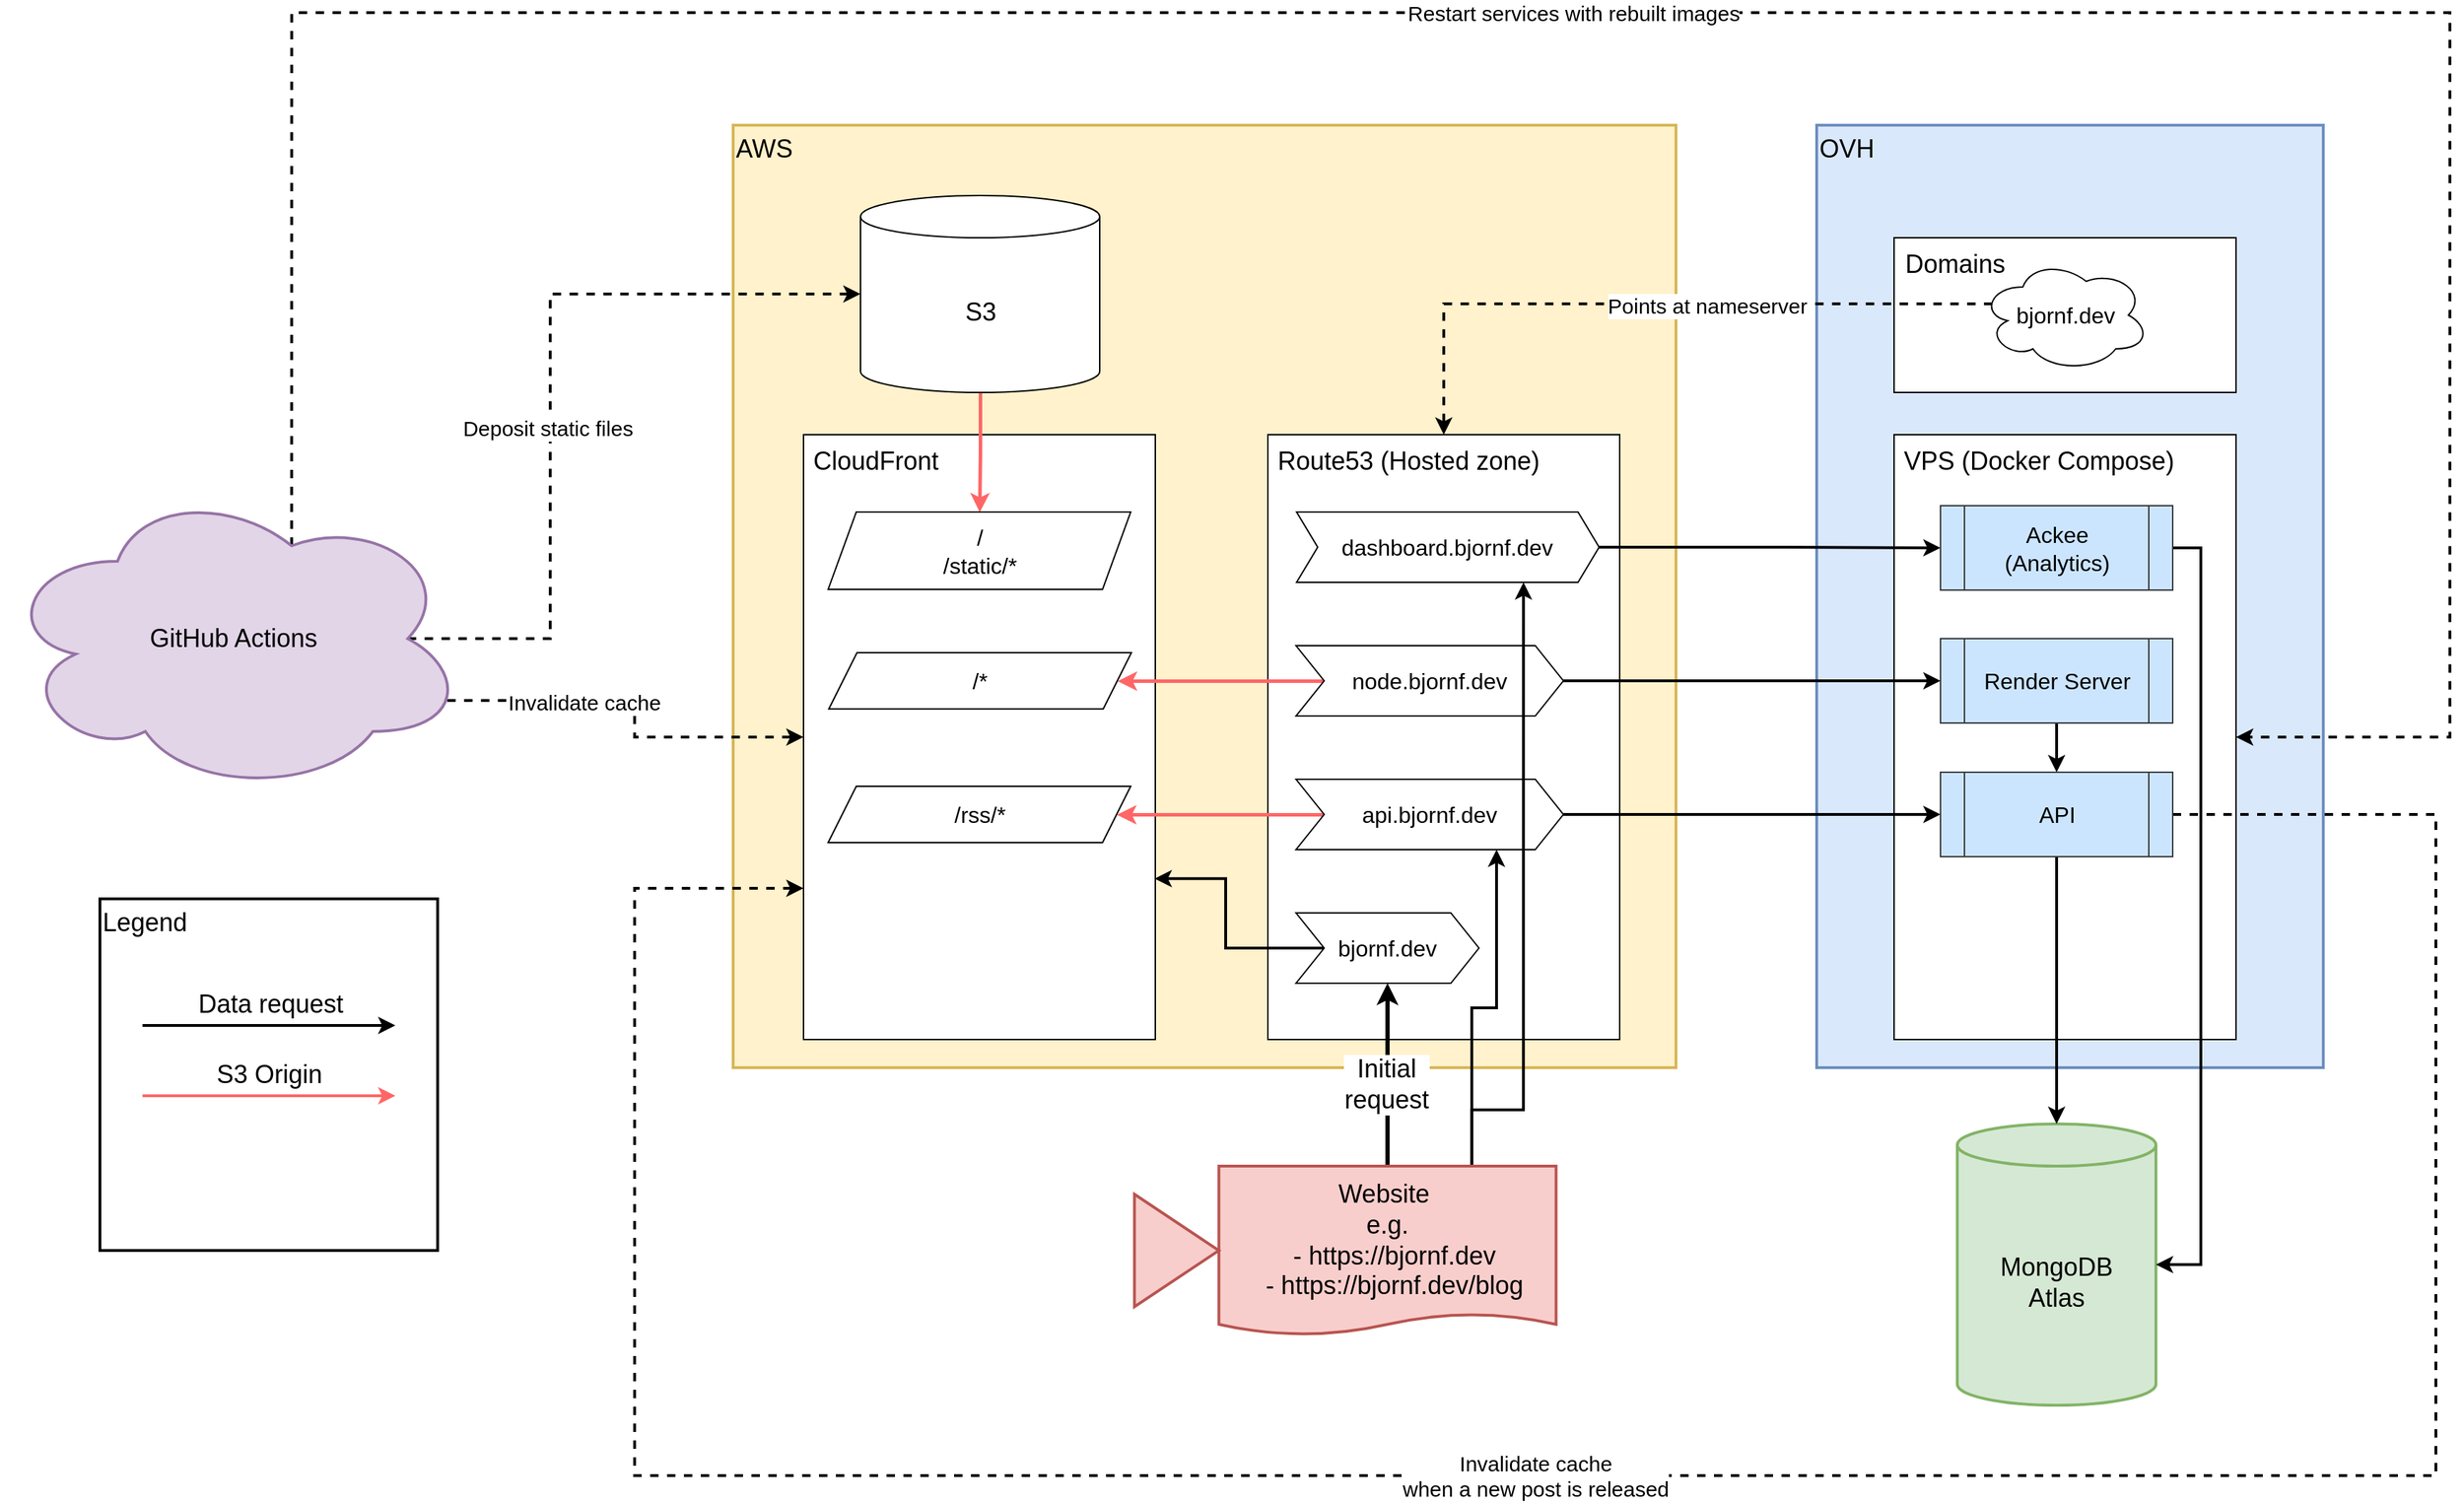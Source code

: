 <mxfile version="17.4.5" type="device"><diagram id="rCiVHiA2F5JLntJFXJTM" name="Page-1"><mxGraphModel dx="3817" dy="2439" grid="1" gridSize="10" guides="1" tooltips="1" connect="1" arrows="1" fold="1" page="1" pageScale="1" pageWidth="827" pageHeight="1169" math="0" shadow="0"><root><mxCell id="0"/><mxCell id="1" parent="0"/><mxCell id="XB_dofguKvINTax0laZB-1" value="AWS" style="rounded=0;whiteSpace=wrap;html=1;verticalAlign=top;align=left;fontSize=18;labelBackgroundColor=none;fillColor=#fff2cc;strokeColor=#d6b656;strokeWidth=2;" vertex="1" parent="1"><mxGeometry x="-450" y="-200" width="670" height="670" as="geometry"/></mxCell><mxCell id="XB_dofguKvINTax0laZB-2" value="OVH" style="rounded=0;whiteSpace=wrap;html=1;verticalAlign=top;align=left;fontSize=18;fillColor=#dae8fc;strokeColor=#6c8ebf;strokeWidth=2;" vertex="1" parent="1"><mxGeometry x="320" y="-200" width="360" height="670" as="geometry"/></mxCell><mxCell id="XB_dofguKvINTax0laZB-3" value="Domains" style="rounded=0;whiteSpace=wrap;html=1;fontSize=18;align=left;verticalAlign=top;spacingTop=2;spacingLeft=6;" vertex="1" parent="1"><mxGeometry x="375" y="-120" width="243" height="110" as="geometry"/></mxCell><mxCell id="XB_dofguKvINTax0laZB-4" value="VPS (Docker Compose)" style="rounded=0;whiteSpace=wrap;html=1;fontSize=18;align=left;verticalAlign=top;spacingTop=2;spacingLeft=5;" vertex="1" parent="1"><mxGeometry x="375" y="20" width="243" height="430" as="geometry"/></mxCell><mxCell id="XB_dofguKvINTax0laZB-5" value="MongoDB&lt;br style=&quot;font-size: 18px;&quot;&gt;Atlas" style="shape=cylinder3;whiteSpace=wrap;html=1;boundedLbl=1;backgroundOutline=1;size=15;fontSize=18;fillColor=#d5e8d4;strokeColor=#82b366;strokeWidth=2;" vertex="1" parent="1"><mxGeometry x="419.91" y="510" width="141.18" height="200" as="geometry"/></mxCell><mxCell id="XB_dofguKvINTax0laZB-6" value="Route53 (Hosted zone)" style="rounded=0;whiteSpace=wrap;html=1;fontSize=18;align=left;verticalAlign=top;spacingTop=2;spacingLeft=5;" vertex="1" parent="1"><mxGeometry x="-70" y="20" width="250" height="430" as="geometry"/></mxCell><mxCell id="XB_dofguKvINTax0laZB-7" value="CloudFront" style="rounded=0;whiteSpace=wrap;html=1;fontSize=18;align=left;verticalAlign=top;spacingTop=2;spacingLeft=5;" vertex="1" parent="1"><mxGeometry x="-400" y="20" width="250" height="430" as="geometry"/></mxCell><mxCell id="XB_dofguKvINTax0laZB-34" style="edgeStyle=orthogonalEdgeStyle;rounded=0;orthogonalLoop=1;jettySize=auto;html=1;exitX=0.96;exitY=0.7;exitDx=0;exitDy=0;exitPerimeter=0;entryX=0;entryY=0.5;entryDx=0;entryDy=0;fontSize=15;strokeWidth=2;dashed=1;" edge="1" parent="1" source="XB_dofguKvINTax0laZB-17" target="XB_dofguKvINTax0laZB-7"><mxGeometry relative="1" as="geometry"/></mxCell><mxCell id="XB_dofguKvINTax0laZB-35" value="Invalidate cache" style="edgeLabel;html=1;align=center;verticalAlign=middle;resizable=0;points=[];fontSize=15;" vertex="1" connectable="0" parent="XB_dofguKvINTax0laZB-34"><mxGeometry x="-0.283" y="-6" relative="1" as="geometry"><mxPoint x="-3" y="-5" as="offset"/></mxGeometry></mxCell><mxCell id="XB_dofguKvINTax0laZB-46" style="edgeStyle=orthogonalEdgeStyle;rounded=0;orthogonalLoop=1;jettySize=auto;html=1;exitX=0.875;exitY=0.5;exitDx=0;exitDy=0;exitPerimeter=0;entryX=0;entryY=0.5;entryDx=0;entryDy=0;entryPerimeter=0;fontSize=15;fontColor=#000000;strokeWidth=2;dashed=1;" edge="1" parent="1" source="XB_dofguKvINTax0laZB-17" target="XB_dofguKvINTax0laZB-19"><mxGeometry relative="1" as="geometry"><Array as="points"><mxPoint x="-580" y="165"/><mxPoint x="-580" y="-80"/></Array></mxGeometry></mxCell><mxCell id="XB_dofguKvINTax0laZB-47" value="Deposit static files" style="edgeLabel;html=1;align=center;verticalAlign=middle;resizable=0;points=[];fontSize=15;fontColor=#000000;" vertex="1" connectable="0" parent="XB_dofguKvINTax0laZB-46"><mxGeometry x="-0.113" y="2" relative="1" as="geometry"><mxPoint as="offset"/></mxGeometry></mxCell><mxCell id="XB_dofguKvINTax0laZB-56" value="Restart services with rebuilt images" style="edgeStyle=orthogonalEdgeStyle;rounded=0;orthogonalLoop=1;jettySize=auto;html=1;exitX=0.625;exitY=0.2;exitDx=0;exitDy=0;exitPerimeter=0;fontSize=15;fontColor=#000000;strokeWidth=2;dashed=1;entryX=1;entryY=0.5;entryDx=0;entryDy=0;" edge="1" parent="1" source="XB_dofguKvINTax0laZB-17" target="XB_dofguKvINTax0laZB-4"><mxGeometry relative="1" as="geometry"><mxPoint x="750" y="430" as="targetPoint"/><Array as="points"><mxPoint x="-764" y="-280"/><mxPoint x="770" y="-280"/><mxPoint x="770" y="235"/></Array></mxGeometry></mxCell><mxCell id="XB_dofguKvINTax0laZB-17" value="GitHub Actions" style="ellipse;shape=cloud;whiteSpace=wrap;html=1;fontSize=18;fillColor=#e1d5e7;strokeColor=#9673a6;strokeWidth=2;" vertex="1" parent="1"><mxGeometry x="-970" y="55" width="330" height="220" as="geometry"/></mxCell><mxCell id="XB_dofguKvINTax0laZB-62" style="edgeStyle=orthogonalEdgeStyle;rounded=0;orthogonalLoop=1;jettySize=auto;html=1;exitX=0.5;exitY=1;exitDx=0;exitDy=0;exitPerimeter=0;entryX=0.5;entryY=0;entryDx=0;entryDy=0;fontSize=15;fontColor=#000000;strokeWidth=2.5;strokeColor=#FF6666;" edge="1" parent="1" source="XB_dofguKvINTax0laZB-19" target="XB_dofguKvINTax0laZB-36"><mxGeometry relative="1" as="geometry"/></mxCell><mxCell id="XB_dofguKvINTax0laZB-19" value="S3" style="shape=cylinder3;whiteSpace=wrap;html=1;boundedLbl=1;backgroundOutline=1;size=15;fontSize=18;" vertex="1" parent="1"><mxGeometry x="-359.5" y="-150" width="170" height="140" as="geometry"/></mxCell><mxCell id="XB_dofguKvINTax0laZB-60" style="edgeStyle=orthogonalEdgeStyle;rounded=0;orthogonalLoop=1;jettySize=auto;html=1;exitX=1;exitY=0.5;exitDx=0;exitDy=0;fontSize=15;fontColor=#000000;strokeWidth=2;" edge="1" parent="1" source="XB_dofguKvINTax0laZB-21" target="XB_dofguKvINTax0laZB-23"><mxGeometry relative="1" as="geometry"/></mxCell><mxCell id="XB_dofguKvINTax0laZB-64" style="edgeStyle=orthogonalEdgeStyle;rounded=0;orthogonalLoop=1;jettySize=auto;html=1;exitX=0;exitY=0.5;exitDx=0;exitDy=0;fontSize=15;fontColor=#000000;strokeColor=#FF6666;strokeWidth=2.5;" edge="1" parent="1" source="XB_dofguKvINTax0laZB-21" target="XB_dofguKvINTax0laZB-40"><mxGeometry relative="1" as="geometry"/></mxCell><mxCell id="XB_dofguKvINTax0laZB-21" value="api.bjornf.dev" style="shape=step;perimeter=stepPerimeter;whiteSpace=wrap;html=1;fixedSize=1;fontSize=16;size=20;" vertex="1" parent="1"><mxGeometry x="-50" y="265" width="190" height="50" as="geometry"/></mxCell><mxCell id="XB_dofguKvINTax0laZB-52" style="edgeStyle=orthogonalEdgeStyle;rounded=0;orthogonalLoop=1;jettySize=auto;html=1;exitX=0.5;exitY=1;exitDx=0;exitDy=0;entryX=0.5;entryY=0;entryDx=0;entryDy=0;fontSize=15;fontColor=#000000;strokeWidth=2;" edge="1" parent="1" source="XB_dofguKvINTax0laZB-22" target="XB_dofguKvINTax0laZB-23"><mxGeometry relative="1" as="geometry"/></mxCell><mxCell id="XB_dofguKvINTax0laZB-22" value="Render Server" style="shape=process;whiteSpace=wrap;html=1;backgroundOutline=1;fontSize=16;fillColor=#cce5ff;strokeColor=#36393d;" vertex="1" parent="1"><mxGeometry x="408" y="165" width="165" height="60" as="geometry"/></mxCell><mxCell id="XB_dofguKvINTax0laZB-51" style="edgeStyle=orthogonalEdgeStyle;rounded=0;orthogonalLoop=1;jettySize=auto;html=1;exitX=0.5;exitY=1;exitDx=0;exitDy=0;entryX=0.5;entryY=0;entryDx=0;entryDy=0;entryPerimeter=0;fontSize=15;fontColor=#000000;strokeWidth=2;" edge="1" parent="1" source="XB_dofguKvINTax0laZB-23" target="XB_dofguKvINTax0laZB-5"><mxGeometry relative="1" as="geometry"/></mxCell><mxCell id="XB_dofguKvINTax0laZB-72" style="edgeStyle=orthogonalEdgeStyle;rounded=0;orthogonalLoop=1;jettySize=auto;html=1;exitX=1;exitY=0.5;exitDx=0;exitDy=0;entryX=0;entryY=0.75;entryDx=0;entryDy=0;dashed=1;fontSize=15;fontColor=#000000;startArrow=none;startFill=0;strokeColor=#000000;strokeWidth=2;" edge="1" parent="1" source="XB_dofguKvINTax0laZB-23" target="XB_dofguKvINTax0laZB-7"><mxGeometry relative="1" as="geometry"><Array as="points"><mxPoint x="760" y="290"/><mxPoint x="760" y="760"/><mxPoint x="-520" y="760"/><mxPoint x="-520" y="343"/></Array></mxGeometry></mxCell><mxCell id="XB_dofguKvINTax0laZB-73" value="Invalidate cache&lt;br&gt;when a new post is released" style="edgeLabel;html=1;align=center;verticalAlign=middle;resizable=0;points=[];fontSize=15;fontColor=#000000;" vertex="1" connectable="0" parent="XB_dofguKvINTax0laZB-72"><mxGeometry x="0.013" y="1" relative="1" as="geometry"><mxPoint x="-44" y="-1" as="offset"/></mxGeometry></mxCell><mxCell id="XB_dofguKvINTax0laZB-23" value="API" style="shape=process;whiteSpace=wrap;html=1;backgroundOutline=1;fontSize=16;fillColor=#cce5ff;strokeColor=#36393d;" vertex="1" parent="1"><mxGeometry x="408" y="260" width="165" height="60" as="geometry"/></mxCell><mxCell id="XB_dofguKvINTax0laZB-70" style="edgeStyle=orthogonalEdgeStyle;rounded=0;orthogonalLoop=1;jettySize=auto;html=1;exitX=0;exitY=0.5;exitDx=0;exitDy=0;entryX=0.998;entryY=0.734;entryDx=0;entryDy=0;entryPerimeter=0;fontSize=15;fontColor=#000000;strokeColor=#000000;strokeWidth=2;" edge="1" parent="1" source="XB_dofguKvINTax0laZB-24" target="XB_dofguKvINTax0laZB-7"><mxGeometry relative="1" as="geometry"/></mxCell><mxCell id="XB_dofguKvINTax0laZB-24" value="bjornf.dev" style="shape=step;perimeter=stepPerimeter;whiteSpace=wrap;html=1;fixedSize=1;fontSize=16;size=20;" vertex="1" parent="1"><mxGeometry x="-50" y="360" width="130" height="50" as="geometry"/></mxCell><mxCell id="XB_dofguKvINTax0laZB-59" style="edgeStyle=orthogonalEdgeStyle;rounded=0;orthogonalLoop=1;jettySize=auto;html=1;exitX=1;exitY=0.5;exitDx=0;exitDy=0;fontSize=15;fontColor=#000000;strokeWidth=2;" edge="1" parent="1" source="XB_dofguKvINTax0laZB-25" target="XB_dofguKvINTax0laZB-22"><mxGeometry relative="1" as="geometry"/></mxCell><mxCell id="XB_dofguKvINTax0laZB-63" style="edgeStyle=orthogonalEdgeStyle;rounded=0;orthogonalLoop=1;jettySize=auto;html=1;exitX=0;exitY=0.5;exitDx=0;exitDy=0;fontSize=15;fontColor=#000000;strokeColor=#FF6666;strokeWidth=2.5;" edge="1" parent="1" source="XB_dofguKvINTax0laZB-25" target="XB_dofguKvINTax0laZB-45"><mxGeometry relative="1" as="geometry"/></mxCell><mxCell id="XB_dofguKvINTax0laZB-25" value="node.bjornf.dev" style="shape=step;perimeter=stepPerimeter;whiteSpace=wrap;html=1;fixedSize=1;fontSize=16;size=20;" vertex="1" parent="1"><mxGeometry x="-50" y="170" width="190" height="50" as="geometry"/></mxCell><mxCell id="XB_dofguKvINTax0laZB-31" style="edgeStyle=orthogonalEdgeStyle;rounded=0;orthogonalLoop=1;jettySize=auto;html=1;exitX=0.07;exitY=0.4;exitDx=0;exitDy=0;exitPerimeter=0;entryX=0.5;entryY=0;entryDx=0;entryDy=0;fontSize=15;dashed=1;strokeWidth=2;" edge="1" parent="1" source="XB_dofguKvINTax0laZB-29" target="XB_dofguKvINTax0laZB-6"><mxGeometry relative="1" as="geometry"/></mxCell><mxCell id="XB_dofguKvINTax0laZB-32" value="Points at nameserver" style="edgeLabel;html=1;align=center;verticalAlign=middle;resizable=0;points=[];fontSize=15;" vertex="1" connectable="0" parent="XB_dofguKvINTax0laZB-31"><mxGeometry x="0.251" y="1" relative="1" as="geometry"><mxPoint x="99" as="offset"/></mxGeometry></mxCell><mxCell id="XB_dofguKvINTax0laZB-29" value="bjornf.dev" style="ellipse;shape=cloud;whiteSpace=wrap;html=1;fontSize=16;" vertex="1" parent="1"><mxGeometry x="436.5" y="-105" width="120" height="80" as="geometry"/></mxCell><mxCell id="XB_dofguKvINTax0laZB-36" value="/&lt;br style=&quot;font-size: 16px;&quot;&gt;/static/*" style="shape=parallelogram;perimeter=parallelogramPerimeter;whiteSpace=wrap;html=1;fixedSize=1;fontSize=16;" vertex="1" parent="1"><mxGeometry x="-382.5" y="75" width="215" height="55" as="geometry"/></mxCell><mxCell id="XB_dofguKvINTax0laZB-40" value="/rss/*" style="shape=parallelogram;perimeter=parallelogramPerimeter;whiteSpace=wrap;html=1;fixedSize=1;fontSize=16;" vertex="1" parent="1"><mxGeometry x="-382.5" y="270" width="215" height="40" as="geometry"/></mxCell><mxCell id="XB_dofguKvINTax0laZB-45" value="/*" style="shape=parallelogram;perimeter=parallelogramPerimeter;whiteSpace=wrap;html=1;fixedSize=1;fontSize=16;" vertex="1" parent="1"><mxGeometry x="-382" y="175" width="215" height="40" as="geometry"/></mxCell><mxCell id="XB_dofguKvINTax0laZB-79" value="Legend" style="rounded=0;whiteSpace=wrap;html=1;labelBackgroundColor=none;fontSize=18;fontColor=#000000;strokeWidth=2;align=left;verticalAlign=top;" vertex="1" parent="1"><mxGeometry x="-900" y="350" width="240" height="250" as="geometry"/></mxCell><mxCell id="XB_dofguKvINTax0laZB-86" style="edgeStyle=orthogonalEdgeStyle;rounded=0;orthogonalLoop=1;jettySize=auto;html=1;exitX=1;exitY=0.25;exitDx=0;exitDy=0;entryX=0;entryY=0.25;entryDx=0;entryDy=0;fontSize=18;fontColor=#000000;startArrow=none;startFill=0;strokeColor=#000000;strokeWidth=2;" edge="1" parent="1" source="XB_dofguKvINTax0laZB-83" target="XB_dofguKvINTax0laZB-84"><mxGeometry relative="1" as="geometry"/></mxCell><mxCell id="XB_dofguKvINTax0laZB-88" value="Data request" style="edgeLabel;html=1;align=center;verticalAlign=middle;resizable=0;points=[];fontSize=18;fontColor=#000000;" vertex="1" connectable="0" parent="XB_dofguKvINTax0laZB-86"><mxGeometry x="-0.065" y="-3" relative="1" as="geometry"><mxPoint x="7" y="-18" as="offset"/></mxGeometry></mxCell><mxCell id="XB_dofguKvINTax0laZB-92" style="edgeStyle=orthogonalEdgeStyle;rounded=0;orthogonalLoop=1;jettySize=auto;html=1;exitX=1;exitY=0.5;exitDx=0;exitDy=0;entryX=0;entryY=0.5;entryDx=0;entryDy=0;fontSize=18;fontColor=#000000;startArrow=none;startFill=0;strokeColor=#FF6666;strokeWidth=2;" edge="1" parent="1" source="XB_dofguKvINTax0laZB-83" target="XB_dofguKvINTax0laZB-84"><mxGeometry relative="1" as="geometry"/></mxCell><mxCell id="XB_dofguKvINTax0laZB-83" value="" style="rounded=0;whiteSpace=wrap;html=1;labelBackgroundColor=none;fontSize=18;fontColor=#000000;strokeWidth=0;strokeColor=none;" vertex="1" parent="1"><mxGeometry x="-890" y="390" width="20" height="200" as="geometry"/></mxCell><mxCell id="XB_dofguKvINTax0laZB-84" value="" style="rounded=0;whiteSpace=wrap;html=1;labelBackgroundColor=none;fontSize=18;fontColor=#000000;strokeWidth=0;strokeColor=none;" vertex="1" parent="1"><mxGeometry x="-690" y="390" width="20" height="200" as="geometry"/></mxCell><mxCell id="XB_dofguKvINTax0laZB-93" value="S3 Origin" style="edgeLabel;html=1;align=center;verticalAlign=middle;resizable=0;points=[];fontSize=18;fontColor=#000000;" vertex="1" connectable="0" parent="1"><mxGeometry x="-780.004" y="475" as="geometry"/></mxCell><mxCell id="XB_dofguKvINTax0laZB-98" style="edgeStyle=orthogonalEdgeStyle;rounded=0;orthogonalLoop=1;jettySize=auto;html=1;exitX=0.5;exitY=0;exitDx=0;exitDy=0;entryX=0.5;entryY=1;entryDx=0;entryDy=0;fontSize=18;fontColor=#000000;startArrow=none;startFill=0;strokeColor=#000000;strokeWidth=3;" edge="1" parent="1" source="XB_dofguKvINTax0laZB-97" target="XB_dofguKvINTax0laZB-24"><mxGeometry relative="1" as="geometry"/></mxCell><mxCell id="XB_dofguKvINTax0laZB-104" value="Initial&lt;br&gt;request" style="edgeLabel;html=1;align=center;verticalAlign=middle;resizable=0;points=[];fontSize=18;fontColor=#000000;" vertex="1" connectable="0" parent="XB_dofguKvINTax0laZB-98"><mxGeometry x="-0.092" y="-2" relative="1" as="geometry"><mxPoint x="-3" y="1" as="offset"/></mxGeometry></mxCell><mxCell id="XB_dofguKvINTax0laZB-99" style="edgeStyle=orthogonalEdgeStyle;rounded=0;orthogonalLoop=1;jettySize=auto;html=1;exitX=0.75;exitY=0;exitDx=0;exitDy=0;entryX=0.75;entryY=1;entryDx=0;entryDy=0;fontSize=18;fontColor=#000000;startArrow=none;startFill=0;strokeColor=#000000;strokeWidth=2;" edge="1" parent="1" source="XB_dofguKvINTax0laZB-97" target="XB_dofguKvINTax0laZB-21"><mxGeometry relative="1" as="geometry"/></mxCell><mxCell id="XB_dofguKvINTax0laZB-103" style="edgeStyle=orthogonalEdgeStyle;rounded=0;orthogonalLoop=1;jettySize=auto;html=1;exitX=0.75;exitY=0;exitDx=0;exitDy=0;entryX=0.75;entryY=1;entryDx=0;entryDy=0;fontSize=18;fontColor=#000000;startArrow=none;startFill=0;strokeColor=#000000;strokeWidth=2;" edge="1" parent="1" source="XB_dofguKvINTax0laZB-97" target="XB_dofguKvINTax0laZB-100"><mxGeometry relative="1" as="geometry"><Array as="points"><mxPoint x="75" y="500"/><mxPoint x="112" y="500"/></Array></mxGeometry></mxCell><mxCell id="XB_dofguKvINTax0laZB-97" value="&lt;span style=&quot;font-size: 18px;&quot;&gt;Website&amp;nbsp;&lt;/span&gt;&lt;br style=&quot;font-size: 18px;&quot;&gt;&lt;div style=&quot;font-size: 18px;&quot;&gt;e.g.&lt;br style=&quot;font-size: 18px;&quot;&gt;&amp;nbsp; - https://bjornf.dev&lt;br style=&quot;font-size: 18px;&quot;&gt;&lt;div style=&quot;font-size: 18px;&quot;&gt;&lt;span style=&quot;font-size: 18px;&quot;&gt;&amp;nbsp; - https://bjornf.dev/blog&lt;/span&gt;&lt;/div&gt;&lt;/div&gt;" style="shape=document;whiteSpace=wrap;html=1;boundedLbl=1;labelBackgroundColor=none;fontSize=18;strokeWidth=2;size=0.125;align=center;fillColor=#f8cecc;strokeColor=#b85450;" vertex="1" parent="1"><mxGeometry x="-104.81" y="540" width="239.62" height="120" as="geometry"/></mxCell><mxCell id="XB_dofguKvINTax0laZB-102" style="edgeStyle=orthogonalEdgeStyle;rounded=0;orthogonalLoop=1;jettySize=auto;html=1;exitX=1;exitY=0.5;exitDx=0;exitDy=0;entryX=0;entryY=0.5;entryDx=0;entryDy=0;fontSize=18;fontColor=#000000;startArrow=none;startFill=0;strokeColor=#000000;strokeWidth=2;" edge="1" parent="1" source="XB_dofguKvINTax0laZB-100" target="XB_dofguKvINTax0laZB-101"><mxGeometry relative="1" as="geometry"/></mxCell><mxCell id="XB_dofguKvINTax0laZB-100" value="dashboard.bjornf.dev" style="shape=step;perimeter=stepPerimeter;whiteSpace=wrap;html=1;fixedSize=1;fontSize=16;size=15;" vertex="1" parent="1"><mxGeometry x="-49.61" y="75" width="215" height="50" as="geometry"/></mxCell><mxCell id="XB_dofguKvINTax0laZB-106" style="edgeStyle=orthogonalEdgeStyle;rounded=0;orthogonalLoop=1;jettySize=auto;html=1;exitX=1;exitY=0.5;exitDx=0;exitDy=0;entryX=1;entryY=0.5;entryDx=0;entryDy=0;entryPerimeter=0;fontSize=18;fontColor=#000000;startArrow=none;startFill=0;strokeColor=#000000;strokeWidth=2;" edge="1" parent="1" source="XB_dofguKvINTax0laZB-101" target="XB_dofguKvINTax0laZB-5"><mxGeometry relative="1" as="geometry"/></mxCell><mxCell id="XB_dofguKvINTax0laZB-101" value="Ackee&lt;br&gt;(Analytics)" style="shape=process;whiteSpace=wrap;html=1;backgroundOutline=1;fontSize=16;fillColor=#cce5ff;strokeColor=#36393d;" vertex="1" parent="1"><mxGeometry x="408" y="70.5" width="165" height="60" as="geometry"/></mxCell><mxCell id="XB_dofguKvINTax0laZB-107" value="" style="triangle;whiteSpace=wrap;html=1;labelBackgroundColor=none;fontSize=18;strokeWidth=2;fillColor=#f8cecc;strokeColor=#b85450;" vertex="1" parent="1"><mxGeometry x="-164.81" y="560" width="60" height="80" as="geometry"/></mxCell></root></mxGraphModel></diagram></mxfile>